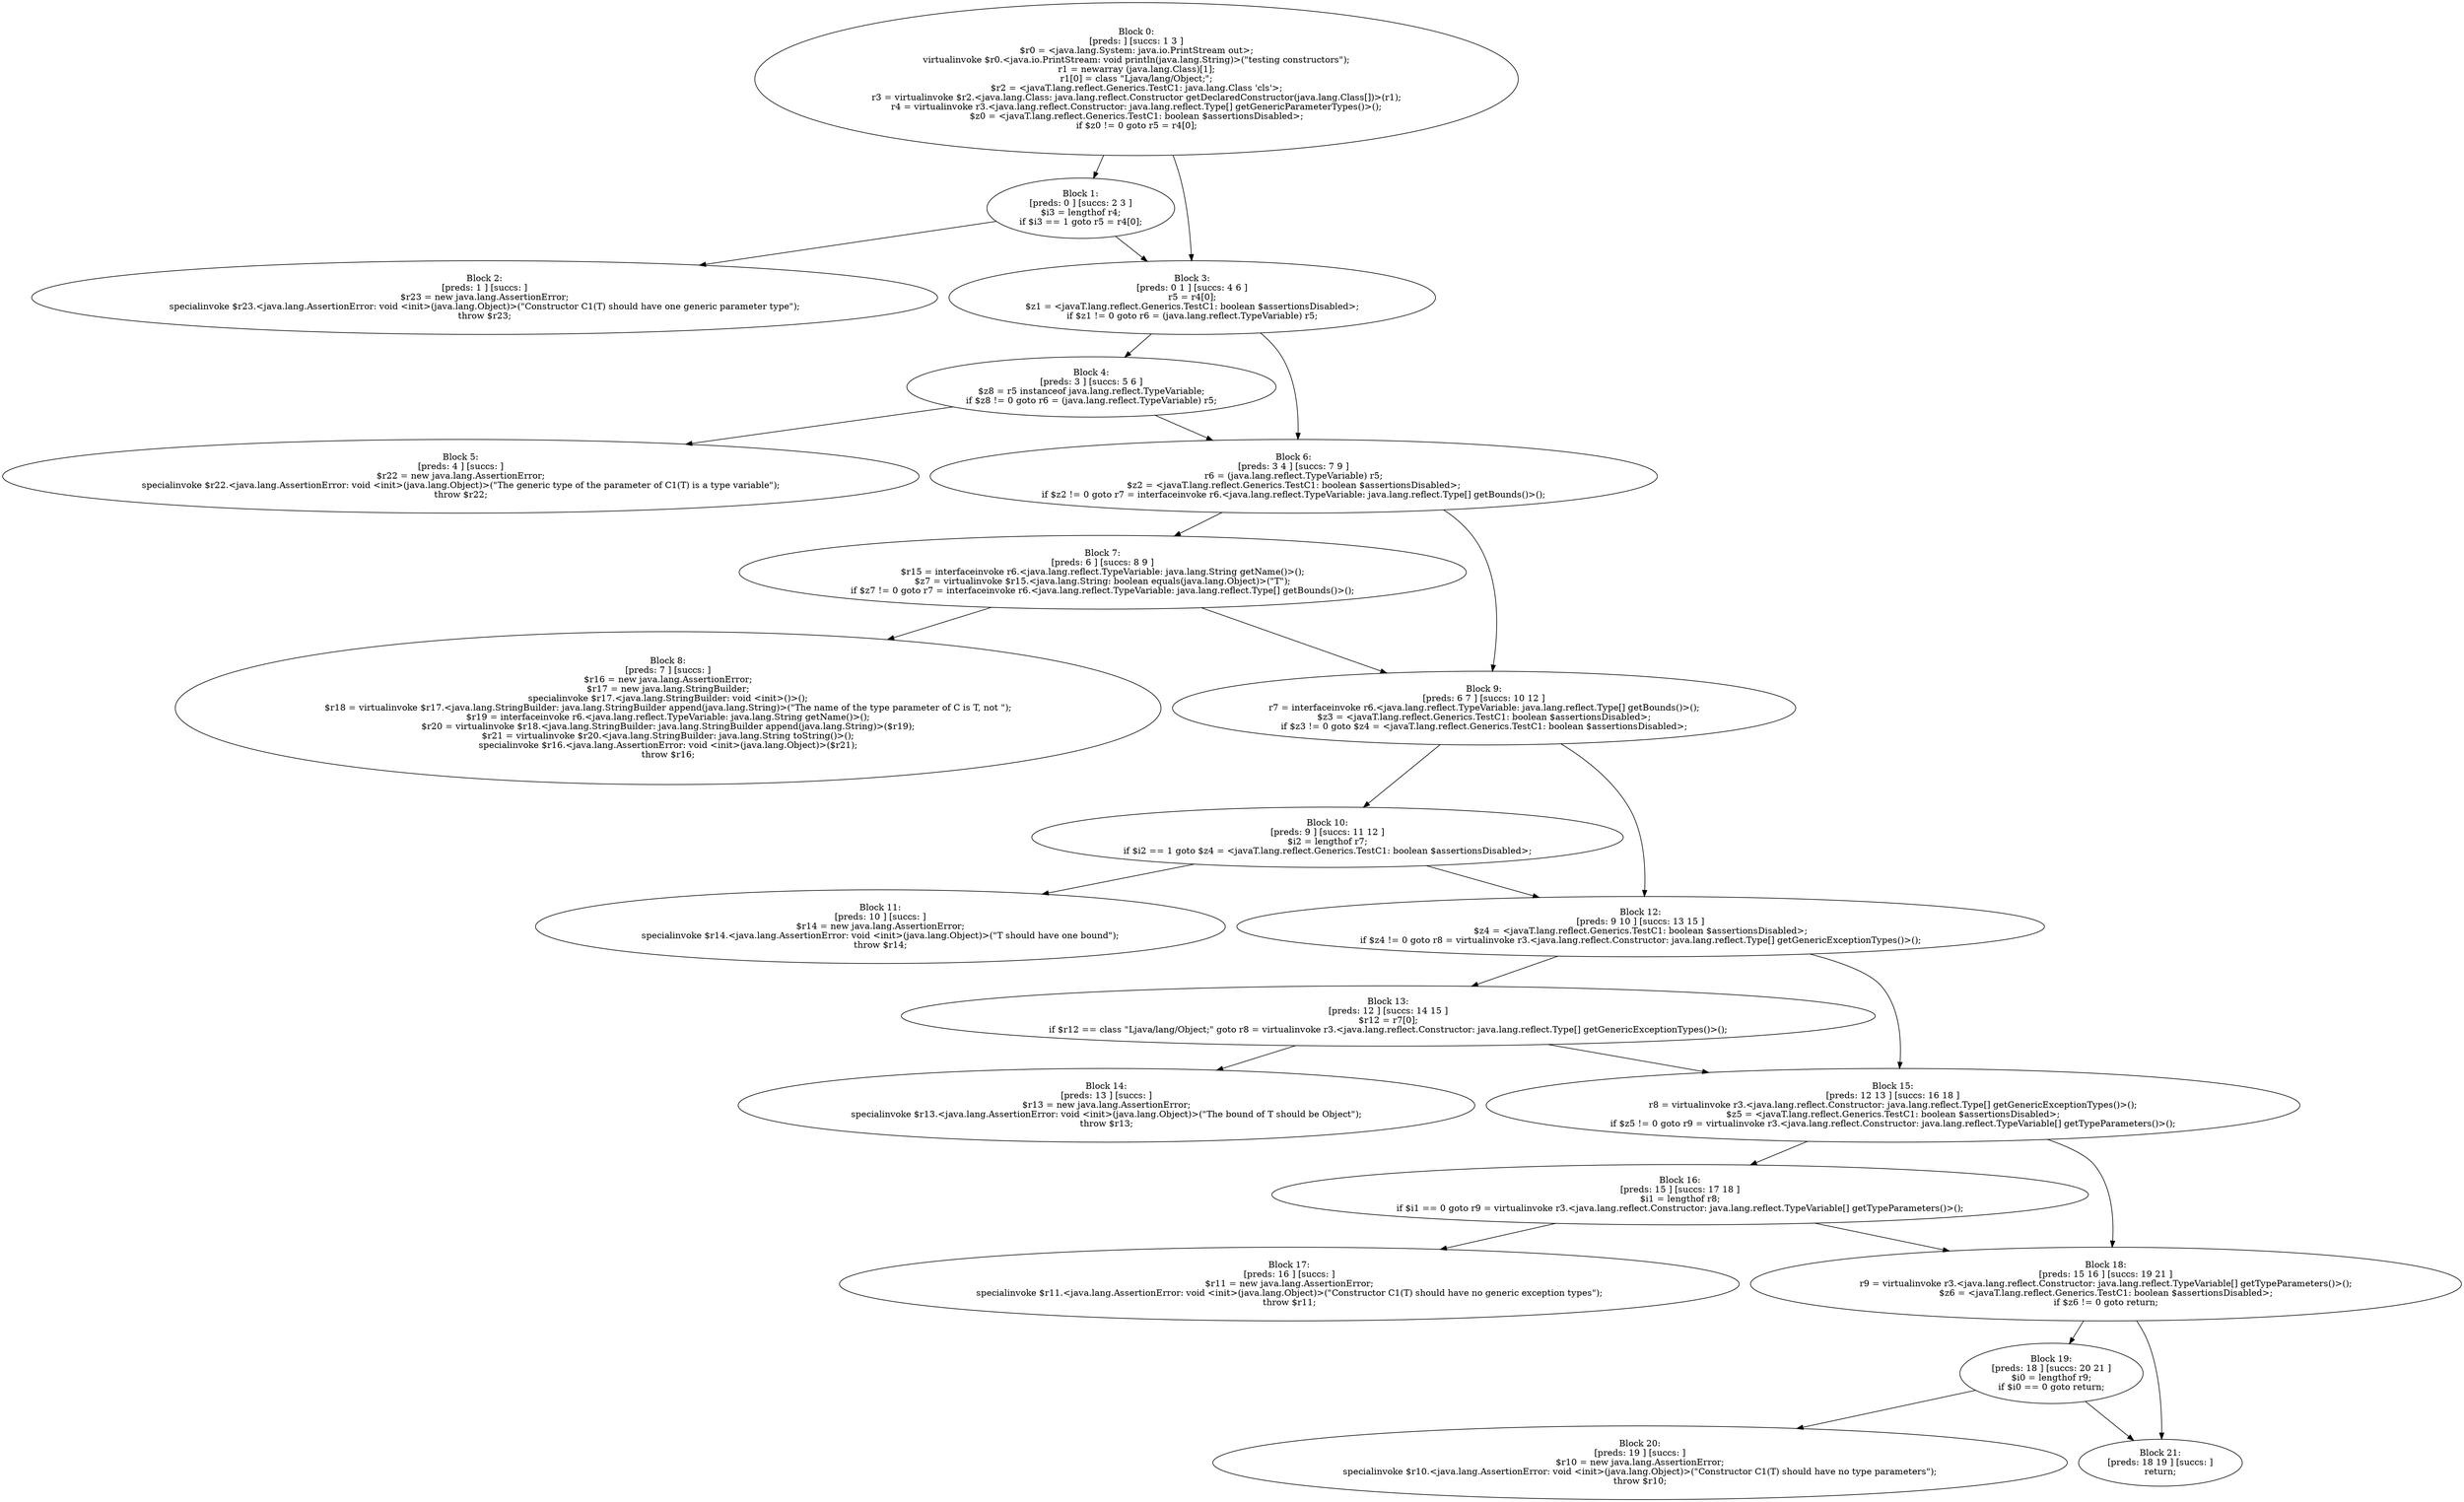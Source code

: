 digraph "unitGraph" {
    "Block 0:
[preds: ] [succs: 1 3 ]
$r0 = <java.lang.System: java.io.PrintStream out>;
virtualinvoke $r0.<java.io.PrintStream: void println(java.lang.String)>(\"testing constructors\");
r1 = newarray (java.lang.Class)[1];
r1[0] = class \"Ljava/lang/Object;\";
$r2 = <javaT.lang.reflect.Generics.TestC1: java.lang.Class 'cls'>;
r3 = virtualinvoke $r2.<java.lang.Class: java.lang.reflect.Constructor getDeclaredConstructor(java.lang.Class[])>(r1);
r4 = virtualinvoke r3.<java.lang.reflect.Constructor: java.lang.reflect.Type[] getGenericParameterTypes()>();
$z0 = <javaT.lang.reflect.Generics.TestC1: boolean $assertionsDisabled>;
if $z0 != 0 goto r5 = r4[0];
"
    "Block 1:
[preds: 0 ] [succs: 2 3 ]
$i3 = lengthof r4;
if $i3 == 1 goto r5 = r4[0];
"
    "Block 2:
[preds: 1 ] [succs: ]
$r23 = new java.lang.AssertionError;
specialinvoke $r23.<java.lang.AssertionError: void <init>(java.lang.Object)>(\"Constructor C1(T) should have one generic parameter type\");
throw $r23;
"
    "Block 3:
[preds: 0 1 ] [succs: 4 6 ]
r5 = r4[0];
$z1 = <javaT.lang.reflect.Generics.TestC1: boolean $assertionsDisabled>;
if $z1 != 0 goto r6 = (java.lang.reflect.TypeVariable) r5;
"
    "Block 4:
[preds: 3 ] [succs: 5 6 ]
$z8 = r5 instanceof java.lang.reflect.TypeVariable;
if $z8 != 0 goto r6 = (java.lang.reflect.TypeVariable) r5;
"
    "Block 5:
[preds: 4 ] [succs: ]
$r22 = new java.lang.AssertionError;
specialinvoke $r22.<java.lang.AssertionError: void <init>(java.lang.Object)>(\"The generic type of the parameter of C1(T) is a type variable\");
throw $r22;
"
    "Block 6:
[preds: 3 4 ] [succs: 7 9 ]
r6 = (java.lang.reflect.TypeVariable) r5;
$z2 = <javaT.lang.reflect.Generics.TestC1: boolean $assertionsDisabled>;
if $z2 != 0 goto r7 = interfaceinvoke r6.<java.lang.reflect.TypeVariable: java.lang.reflect.Type[] getBounds()>();
"
    "Block 7:
[preds: 6 ] [succs: 8 9 ]
$r15 = interfaceinvoke r6.<java.lang.reflect.TypeVariable: java.lang.String getName()>();
$z7 = virtualinvoke $r15.<java.lang.String: boolean equals(java.lang.Object)>(\"T\");
if $z7 != 0 goto r7 = interfaceinvoke r6.<java.lang.reflect.TypeVariable: java.lang.reflect.Type[] getBounds()>();
"
    "Block 8:
[preds: 7 ] [succs: ]
$r16 = new java.lang.AssertionError;
$r17 = new java.lang.StringBuilder;
specialinvoke $r17.<java.lang.StringBuilder: void <init>()>();
$r18 = virtualinvoke $r17.<java.lang.StringBuilder: java.lang.StringBuilder append(java.lang.String)>(\"The name of the type parameter of C is T, not \");
$r19 = interfaceinvoke r6.<java.lang.reflect.TypeVariable: java.lang.String getName()>();
$r20 = virtualinvoke $r18.<java.lang.StringBuilder: java.lang.StringBuilder append(java.lang.String)>($r19);
$r21 = virtualinvoke $r20.<java.lang.StringBuilder: java.lang.String toString()>();
specialinvoke $r16.<java.lang.AssertionError: void <init>(java.lang.Object)>($r21);
throw $r16;
"
    "Block 9:
[preds: 6 7 ] [succs: 10 12 ]
r7 = interfaceinvoke r6.<java.lang.reflect.TypeVariable: java.lang.reflect.Type[] getBounds()>();
$z3 = <javaT.lang.reflect.Generics.TestC1: boolean $assertionsDisabled>;
if $z3 != 0 goto $z4 = <javaT.lang.reflect.Generics.TestC1: boolean $assertionsDisabled>;
"
    "Block 10:
[preds: 9 ] [succs: 11 12 ]
$i2 = lengthof r7;
if $i2 == 1 goto $z4 = <javaT.lang.reflect.Generics.TestC1: boolean $assertionsDisabled>;
"
    "Block 11:
[preds: 10 ] [succs: ]
$r14 = new java.lang.AssertionError;
specialinvoke $r14.<java.lang.AssertionError: void <init>(java.lang.Object)>(\"T should have one bound\");
throw $r14;
"
    "Block 12:
[preds: 9 10 ] [succs: 13 15 ]
$z4 = <javaT.lang.reflect.Generics.TestC1: boolean $assertionsDisabled>;
if $z4 != 0 goto r8 = virtualinvoke r3.<java.lang.reflect.Constructor: java.lang.reflect.Type[] getGenericExceptionTypes()>();
"
    "Block 13:
[preds: 12 ] [succs: 14 15 ]
$r12 = r7[0];
if $r12 == class \"Ljava/lang/Object;\" goto r8 = virtualinvoke r3.<java.lang.reflect.Constructor: java.lang.reflect.Type[] getGenericExceptionTypes()>();
"
    "Block 14:
[preds: 13 ] [succs: ]
$r13 = new java.lang.AssertionError;
specialinvoke $r13.<java.lang.AssertionError: void <init>(java.lang.Object)>(\"The bound of T should be Object\");
throw $r13;
"
    "Block 15:
[preds: 12 13 ] [succs: 16 18 ]
r8 = virtualinvoke r3.<java.lang.reflect.Constructor: java.lang.reflect.Type[] getGenericExceptionTypes()>();
$z5 = <javaT.lang.reflect.Generics.TestC1: boolean $assertionsDisabled>;
if $z5 != 0 goto r9 = virtualinvoke r3.<java.lang.reflect.Constructor: java.lang.reflect.TypeVariable[] getTypeParameters()>();
"
    "Block 16:
[preds: 15 ] [succs: 17 18 ]
$i1 = lengthof r8;
if $i1 == 0 goto r9 = virtualinvoke r3.<java.lang.reflect.Constructor: java.lang.reflect.TypeVariable[] getTypeParameters()>();
"
    "Block 17:
[preds: 16 ] [succs: ]
$r11 = new java.lang.AssertionError;
specialinvoke $r11.<java.lang.AssertionError: void <init>(java.lang.Object)>(\"Constructor C1(T) should have no generic exception types\");
throw $r11;
"
    "Block 18:
[preds: 15 16 ] [succs: 19 21 ]
r9 = virtualinvoke r3.<java.lang.reflect.Constructor: java.lang.reflect.TypeVariable[] getTypeParameters()>();
$z6 = <javaT.lang.reflect.Generics.TestC1: boolean $assertionsDisabled>;
if $z6 != 0 goto return;
"
    "Block 19:
[preds: 18 ] [succs: 20 21 ]
$i0 = lengthof r9;
if $i0 == 0 goto return;
"
    "Block 20:
[preds: 19 ] [succs: ]
$r10 = new java.lang.AssertionError;
specialinvoke $r10.<java.lang.AssertionError: void <init>(java.lang.Object)>(\"Constructor C1(T) should have no type parameters\");
throw $r10;
"
    "Block 21:
[preds: 18 19 ] [succs: ]
return;
"
    "Block 0:
[preds: ] [succs: 1 3 ]
$r0 = <java.lang.System: java.io.PrintStream out>;
virtualinvoke $r0.<java.io.PrintStream: void println(java.lang.String)>(\"testing constructors\");
r1 = newarray (java.lang.Class)[1];
r1[0] = class \"Ljava/lang/Object;\";
$r2 = <javaT.lang.reflect.Generics.TestC1: java.lang.Class 'cls'>;
r3 = virtualinvoke $r2.<java.lang.Class: java.lang.reflect.Constructor getDeclaredConstructor(java.lang.Class[])>(r1);
r4 = virtualinvoke r3.<java.lang.reflect.Constructor: java.lang.reflect.Type[] getGenericParameterTypes()>();
$z0 = <javaT.lang.reflect.Generics.TestC1: boolean $assertionsDisabled>;
if $z0 != 0 goto r5 = r4[0];
"->"Block 1:
[preds: 0 ] [succs: 2 3 ]
$i3 = lengthof r4;
if $i3 == 1 goto r5 = r4[0];
";
    "Block 0:
[preds: ] [succs: 1 3 ]
$r0 = <java.lang.System: java.io.PrintStream out>;
virtualinvoke $r0.<java.io.PrintStream: void println(java.lang.String)>(\"testing constructors\");
r1 = newarray (java.lang.Class)[1];
r1[0] = class \"Ljava/lang/Object;\";
$r2 = <javaT.lang.reflect.Generics.TestC1: java.lang.Class 'cls'>;
r3 = virtualinvoke $r2.<java.lang.Class: java.lang.reflect.Constructor getDeclaredConstructor(java.lang.Class[])>(r1);
r4 = virtualinvoke r3.<java.lang.reflect.Constructor: java.lang.reflect.Type[] getGenericParameterTypes()>();
$z0 = <javaT.lang.reflect.Generics.TestC1: boolean $assertionsDisabled>;
if $z0 != 0 goto r5 = r4[0];
"->"Block 3:
[preds: 0 1 ] [succs: 4 6 ]
r5 = r4[0];
$z1 = <javaT.lang.reflect.Generics.TestC1: boolean $assertionsDisabled>;
if $z1 != 0 goto r6 = (java.lang.reflect.TypeVariable) r5;
";
    "Block 1:
[preds: 0 ] [succs: 2 3 ]
$i3 = lengthof r4;
if $i3 == 1 goto r5 = r4[0];
"->"Block 2:
[preds: 1 ] [succs: ]
$r23 = new java.lang.AssertionError;
specialinvoke $r23.<java.lang.AssertionError: void <init>(java.lang.Object)>(\"Constructor C1(T) should have one generic parameter type\");
throw $r23;
";
    "Block 1:
[preds: 0 ] [succs: 2 3 ]
$i3 = lengthof r4;
if $i3 == 1 goto r5 = r4[0];
"->"Block 3:
[preds: 0 1 ] [succs: 4 6 ]
r5 = r4[0];
$z1 = <javaT.lang.reflect.Generics.TestC1: boolean $assertionsDisabled>;
if $z1 != 0 goto r6 = (java.lang.reflect.TypeVariable) r5;
";
    "Block 3:
[preds: 0 1 ] [succs: 4 6 ]
r5 = r4[0];
$z1 = <javaT.lang.reflect.Generics.TestC1: boolean $assertionsDisabled>;
if $z1 != 0 goto r6 = (java.lang.reflect.TypeVariable) r5;
"->"Block 4:
[preds: 3 ] [succs: 5 6 ]
$z8 = r5 instanceof java.lang.reflect.TypeVariable;
if $z8 != 0 goto r6 = (java.lang.reflect.TypeVariable) r5;
";
    "Block 3:
[preds: 0 1 ] [succs: 4 6 ]
r5 = r4[0];
$z1 = <javaT.lang.reflect.Generics.TestC1: boolean $assertionsDisabled>;
if $z1 != 0 goto r6 = (java.lang.reflect.TypeVariable) r5;
"->"Block 6:
[preds: 3 4 ] [succs: 7 9 ]
r6 = (java.lang.reflect.TypeVariable) r5;
$z2 = <javaT.lang.reflect.Generics.TestC1: boolean $assertionsDisabled>;
if $z2 != 0 goto r7 = interfaceinvoke r6.<java.lang.reflect.TypeVariable: java.lang.reflect.Type[] getBounds()>();
";
    "Block 4:
[preds: 3 ] [succs: 5 6 ]
$z8 = r5 instanceof java.lang.reflect.TypeVariable;
if $z8 != 0 goto r6 = (java.lang.reflect.TypeVariable) r5;
"->"Block 5:
[preds: 4 ] [succs: ]
$r22 = new java.lang.AssertionError;
specialinvoke $r22.<java.lang.AssertionError: void <init>(java.lang.Object)>(\"The generic type of the parameter of C1(T) is a type variable\");
throw $r22;
";
    "Block 4:
[preds: 3 ] [succs: 5 6 ]
$z8 = r5 instanceof java.lang.reflect.TypeVariable;
if $z8 != 0 goto r6 = (java.lang.reflect.TypeVariable) r5;
"->"Block 6:
[preds: 3 4 ] [succs: 7 9 ]
r6 = (java.lang.reflect.TypeVariable) r5;
$z2 = <javaT.lang.reflect.Generics.TestC1: boolean $assertionsDisabled>;
if $z2 != 0 goto r7 = interfaceinvoke r6.<java.lang.reflect.TypeVariable: java.lang.reflect.Type[] getBounds()>();
";
    "Block 6:
[preds: 3 4 ] [succs: 7 9 ]
r6 = (java.lang.reflect.TypeVariable) r5;
$z2 = <javaT.lang.reflect.Generics.TestC1: boolean $assertionsDisabled>;
if $z2 != 0 goto r7 = interfaceinvoke r6.<java.lang.reflect.TypeVariable: java.lang.reflect.Type[] getBounds()>();
"->"Block 7:
[preds: 6 ] [succs: 8 9 ]
$r15 = interfaceinvoke r6.<java.lang.reflect.TypeVariable: java.lang.String getName()>();
$z7 = virtualinvoke $r15.<java.lang.String: boolean equals(java.lang.Object)>(\"T\");
if $z7 != 0 goto r7 = interfaceinvoke r6.<java.lang.reflect.TypeVariable: java.lang.reflect.Type[] getBounds()>();
";
    "Block 6:
[preds: 3 4 ] [succs: 7 9 ]
r6 = (java.lang.reflect.TypeVariable) r5;
$z2 = <javaT.lang.reflect.Generics.TestC1: boolean $assertionsDisabled>;
if $z2 != 0 goto r7 = interfaceinvoke r6.<java.lang.reflect.TypeVariable: java.lang.reflect.Type[] getBounds()>();
"->"Block 9:
[preds: 6 7 ] [succs: 10 12 ]
r7 = interfaceinvoke r6.<java.lang.reflect.TypeVariable: java.lang.reflect.Type[] getBounds()>();
$z3 = <javaT.lang.reflect.Generics.TestC1: boolean $assertionsDisabled>;
if $z3 != 0 goto $z4 = <javaT.lang.reflect.Generics.TestC1: boolean $assertionsDisabled>;
";
    "Block 7:
[preds: 6 ] [succs: 8 9 ]
$r15 = interfaceinvoke r6.<java.lang.reflect.TypeVariable: java.lang.String getName()>();
$z7 = virtualinvoke $r15.<java.lang.String: boolean equals(java.lang.Object)>(\"T\");
if $z7 != 0 goto r7 = interfaceinvoke r6.<java.lang.reflect.TypeVariable: java.lang.reflect.Type[] getBounds()>();
"->"Block 8:
[preds: 7 ] [succs: ]
$r16 = new java.lang.AssertionError;
$r17 = new java.lang.StringBuilder;
specialinvoke $r17.<java.lang.StringBuilder: void <init>()>();
$r18 = virtualinvoke $r17.<java.lang.StringBuilder: java.lang.StringBuilder append(java.lang.String)>(\"The name of the type parameter of C is T, not \");
$r19 = interfaceinvoke r6.<java.lang.reflect.TypeVariable: java.lang.String getName()>();
$r20 = virtualinvoke $r18.<java.lang.StringBuilder: java.lang.StringBuilder append(java.lang.String)>($r19);
$r21 = virtualinvoke $r20.<java.lang.StringBuilder: java.lang.String toString()>();
specialinvoke $r16.<java.lang.AssertionError: void <init>(java.lang.Object)>($r21);
throw $r16;
";
    "Block 7:
[preds: 6 ] [succs: 8 9 ]
$r15 = interfaceinvoke r6.<java.lang.reflect.TypeVariable: java.lang.String getName()>();
$z7 = virtualinvoke $r15.<java.lang.String: boolean equals(java.lang.Object)>(\"T\");
if $z7 != 0 goto r7 = interfaceinvoke r6.<java.lang.reflect.TypeVariable: java.lang.reflect.Type[] getBounds()>();
"->"Block 9:
[preds: 6 7 ] [succs: 10 12 ]
r7 = interfaceinvoke r6.<java.lang.reflect.TypeVariable: java.lang.reflect.Type[] getBounds()>();
$z3 = <javaT.lang.reflect.Generics.TestC1: boolean $assertionsDisabled>;
if $z3 != 0 goto $z4 = <javaT.lang.reflect.Generics.TestC1: boolean $assertionsDisabled>;
";
    "Block 9:
[preds: 6 7 ] [succs: 10 12 ]
r7 = interfaceinvoke r6.<java.lang.reflect.TypeVariable: java.lang.reflect.Type[] getBounds()>();
$z3 = <javaT.lang.reflect.Generics.TestC1: boolean $assertionsDisabled>;
if $z3 != 0 goto $z4 = <javaT.lang.reflect.Generics.TestC1: boolean $assertionsDisabled>;
"->"Block 10:
[preds: 9 ] [succs: 11 12 ]
$i2 = lengthof r7;
if $i2 == 1 goto $z4 = <javaT.lang.reflect.Generics.TestC1: boolean $assertionsDisabled>;
";
    "Block 9:
[preds: 6 7 ] [succs: 10 12 ]
r7 = interfaceinvoke r6.<java.lang.reflect.TypeVariable: java.lang.reflect.Type[] getBounds()>();
$z3 = <javaT.lang.reflect.Generics.TestC1: boolean $assertionsDisabled>;
if $z3 != 0 goto $z4 = <javaT.lang.reflect.Generics.TestC1: boolean $assertionsDisabled>;
"->"Block 12:
[preds: 9 10 ] [succs: 13 15 ]
$z4 = <javaT.lang.reflect.Generics.TestC1: boolean $assertionsDisabled>;
if $z4 != 0 goto r8 = virtualinvoke r3.<java.lang.reflect.Constructor: java.lang.reflect.Type[] getGenericExceptionTypes()>();
";
    "Block 10:
[preds: 9 ] [succs: 11 12 ]
$i2 = lengthof r7;
if $i2 == 1 goto $z4 = <javaT.lang.reflect.Generics.TestC1: boolean $assertionsDisabled>;
"->"Block 11:
[preds: 10 ] [succs: ]
$r14 = new java.lang.AssertionError;
specialinvoke $r14.<java.lang.AssertionError: void <init>(java.lang.Object)>(\"T should have one bound\");
throw $r14;
";
    "Block 10:
[preds: 9 ] [succs: 11 12 ]
$i2 = lengthof r7;
if $i2 == 1 goto $z4 = <javaT.lang.reflect.Generics.TestC1: boolean $assertionsDisabled>;
"->"Block 12:
[preds: 9 10 ] [succs: 13 15 ]
$z4 = <javaT.lang.reflect.Generics.TestC1: boolean $assertionsDisabled>;
if $z4 != 0 goto r8 = virtualinvoke r3.<java.lang.reflect.Constructor: java.lang.reflect.Type[] getGenericExceptionTypes()>();
";
    "Block 12:
[preds: 9 10 ] [succs: 13 15 ]
$z4 = <javaT.lang.reflect.Generics.TestC1: boolean $assertionsDisabled>;
if $z4 != 0 goto r8 = virtualinvoke r3.<java.lang.reflect.Constructor: java.lang.reflect.Type[] getGenericExceptionTypes()>();
"->"Block 13:
[preds: 12 ] [succs: 14 15 ]
$r12 = r7[0];
if $r12 == class \"Ljava/lang/Object;\" goto r8 = virtualinvoke r3.<java.lang.reflect.Constructor: java.lang.reflect.Type[] getGenericExceptionTypes()>();
";
    "Block 12:
[preds: 9 10 ] [succs: 13 15 ]
$z4 = <javaT.lang.reflect.Generics.TestC1: boolean $assertionsDisabled>;
if $z4 != 0 goto r8 = virtualinvoke r3.<java.lang.reflect.Constructor: java.lang.reflect.Type[] getGenericExceptionTypes()>();
"->"Block 15:
[preds: 12 13 ] [succs: 16 18 ]
r8 = virtualinvoke r3.<java.lang.reflect.Constructor: java.lang.reflect.Type[] getGenericExceptionTypes()>();
$z5 = <javaT.lang.reflect.Generics.TestC1: boolean $assertionsDisabled>;
if $z5 != 0 goto r9 = virtualinvoke r3.<java.lang.reflect.Constructor: java.lang.reflect.TypeVariable[] getTypeParameters()>();
";
    "Block 13:
[preds: 12 ] [succs: 14 15 ]
$r12 = r7[0];
if $r12 == class \"Ljava/lang/Object;\" goto r8 = virtualinvoke r3.<java.lang.reflect.Constructor: java.lang.reflect.Type[] getGenericExceptionTypes()>();
"->"Block 14:
[preds: 13 ] [succs: ]
$r13 = new java.lang.AssertionError;
specialinvoke $r13.<java.lang.AssertionError: void <init>(java.lang.Object)>(\"The bound of T should be Object\");
throw $r13;
";
    "Block 13:
[preds: 12 ] [succs: 14 15 ]
$r12 = r7[0];
if $r12 == class \"Ljava/lang/Object;\" goto r8 = virtualinvoke r3.<java.lang.reflect.Constructor: java.lang.reflect.Type[] getGenericExceptionTypes()>();
"->"Block 15:
[preds: 12 13 ] [succs: 16 18 ]
r8 = virtualinvoke r3.<java.lang.reflect.Constructor: java.lang.reflect.Type[] getGenericExceptionTypes()>();
$z5 = <javaT.lang.reflect.Generics.TestC1: boolean $assertionsDisabled>;
if $z5 != 0 goto r9 = virtualinvoke r3.<java.lang.reflect.Constructor: java.lang.reflect.TypeVariable[] getTypeParameters()>();
";
    "Block 15:
[preds: 12 13 ] [succs: 16 18 ]
r8 = virtualinvoke r3.<java.lang.reflect.Constructor: java.lang.reflect.Type[] getGenericExceptionTypes()>();
$z5 = <javaT.lang.reflect.Generics.TestC1: boolean $assertionsDisabled>;
if $z5 != 0 goto r9 = virtualinvoke r3.<java.lang.reflect.Constructor: java.lang.reflect.TypeVariable[] getTypeParameters()>();
"->"Block 16:
[preds: 15 ] [succs: 17 18 ]
$i1 = lengthof r8;
if $i1 == 0 goto r9 = virtualinvoke r3.<java.lang.reflect.Constructor: java.lang.reflect.TypeVariable[] getTypeParameters()>();
";
    "Block 15:
[preds: 12 13 ] [succs: 16 18 ]
r8 = virtualinvoke r3.<java.lang.reflect.Constructor: java.lang.reflect.Type[] getGenericExceptionTypes()>();
$z5 = <javaT.lang.reflect.Generics.TestC1: boolean $assertionsDisabled>;
if $z5 != 0 goto r9 = virtualinvoke r3.<java.lang.reflect.Constructor: java.lang.reflect.TypeVariable[] getTypeParameters()>();
"->"Block 18:
[preds: 15 16 ] [succs: 19 21 ]
r9 = virtualinvoke r3.<java.lang.reflect.Constructor: java.lang.reflect.TypeVariable[] getTypeParameters()>();
$z6 = <javaT.lang.reflect.Generics.TestC1: boolean $assertionsDisabled>;
if $z6 != 0 goto return;
";
    "Block 16:
[preds: 15 ] [succs: 17 18 ]
$i1 = lengthof r8;
if $i1 == 0 goto r9 = virtualinvoke r3.<java.lang.reflect.Constructor: java.lang.reflect.TypeVariable[] getTypeParameters()>();
"->"Block 17:
[preds: 16 ] [succs: ]
$r11 = new java.lang.AssertionError;
specialinvoke $r11.<java.lang.AssertionError: void <init>(java.lang.Object)>(\"Constructor C1(T) should have no generic exception types\");
throw $r11;
";
    "Block 16:
[preds: 15 ] [succs: 17 18 ]
$i1 = lengthof r8;
if $i1 == 0 goto r9 = virtualinvoke r3.<java.lang.reflect.Constructor: java.lang.reflect.TypeVariable[] getTypeParameters()>();
"->"Block 18:
[preds: 15 16 ] [succs: 19 21 ]
r9 = virtualinvoke r3.<java.lang.reflect.Constructor: java.lang.reflect.TypeVariable[] getTypeParameters()>();
$z6 = <javaT.lang.reflect.Generics.TestC1: boolean $assertionsDisabled>;
if $z6 != 0 goto return;
";
    "Block 18:
[preds: 15 16 ] [succs: 19 21 ]
r9 = virtualinvoke r3.<java.lang.reflect.Constructor: java.lang.reflect.TypeVariable[] getTypeParameters()>();
$z6 = <javaT.lang.reflect.Generics.TestC1: boolean $assertionsDisabled>;
if $z6 != 0 goto return;
"->"Block 19:
[preds: 18 ] [succs: 20 21 ]
$i0 = lengthof r9;
if $i0 == 0 goto return;
";
    "Block 18:
[preds: 15 16 ] [succs: 19 21 ]
r9 = virtualinvoke r3.<java.lang.reflect.Constructor: java.lang.reflect.TypeVariable[] getTypeParameters()>();
$z6 = <javaT.lang.reflect.Generics.TestC1: boolean $assertionsDisabled>;
if $z6 != 0 goto return;
"->"Block 21:
[preds: 18 19 ] [succs: ]
return;
";
    "Block 19:
[preds: 18 ] [succs: 20 21 ]
$i0 = lengthof r9;
if $i0 == 0 goto return;
"->"Block 20:
[preds: 19 ] [succs: ]
$r10 = new java.lang.AssertionError;
specialinvoke $r10.<java.lang.AssertionError: void <init>(java.lang.Object)>(\"Constructor C1(T) should have no type parameters\");
throw $r10;
";
    "Block 19:
[preds: 18 ] [succs: 20 21 ]
$i0 = lengthof r9;
if $i0 == 0 goto return;
"->"Block 21:
[preds: 18 19 ] [succs: ]
return;
";
}
